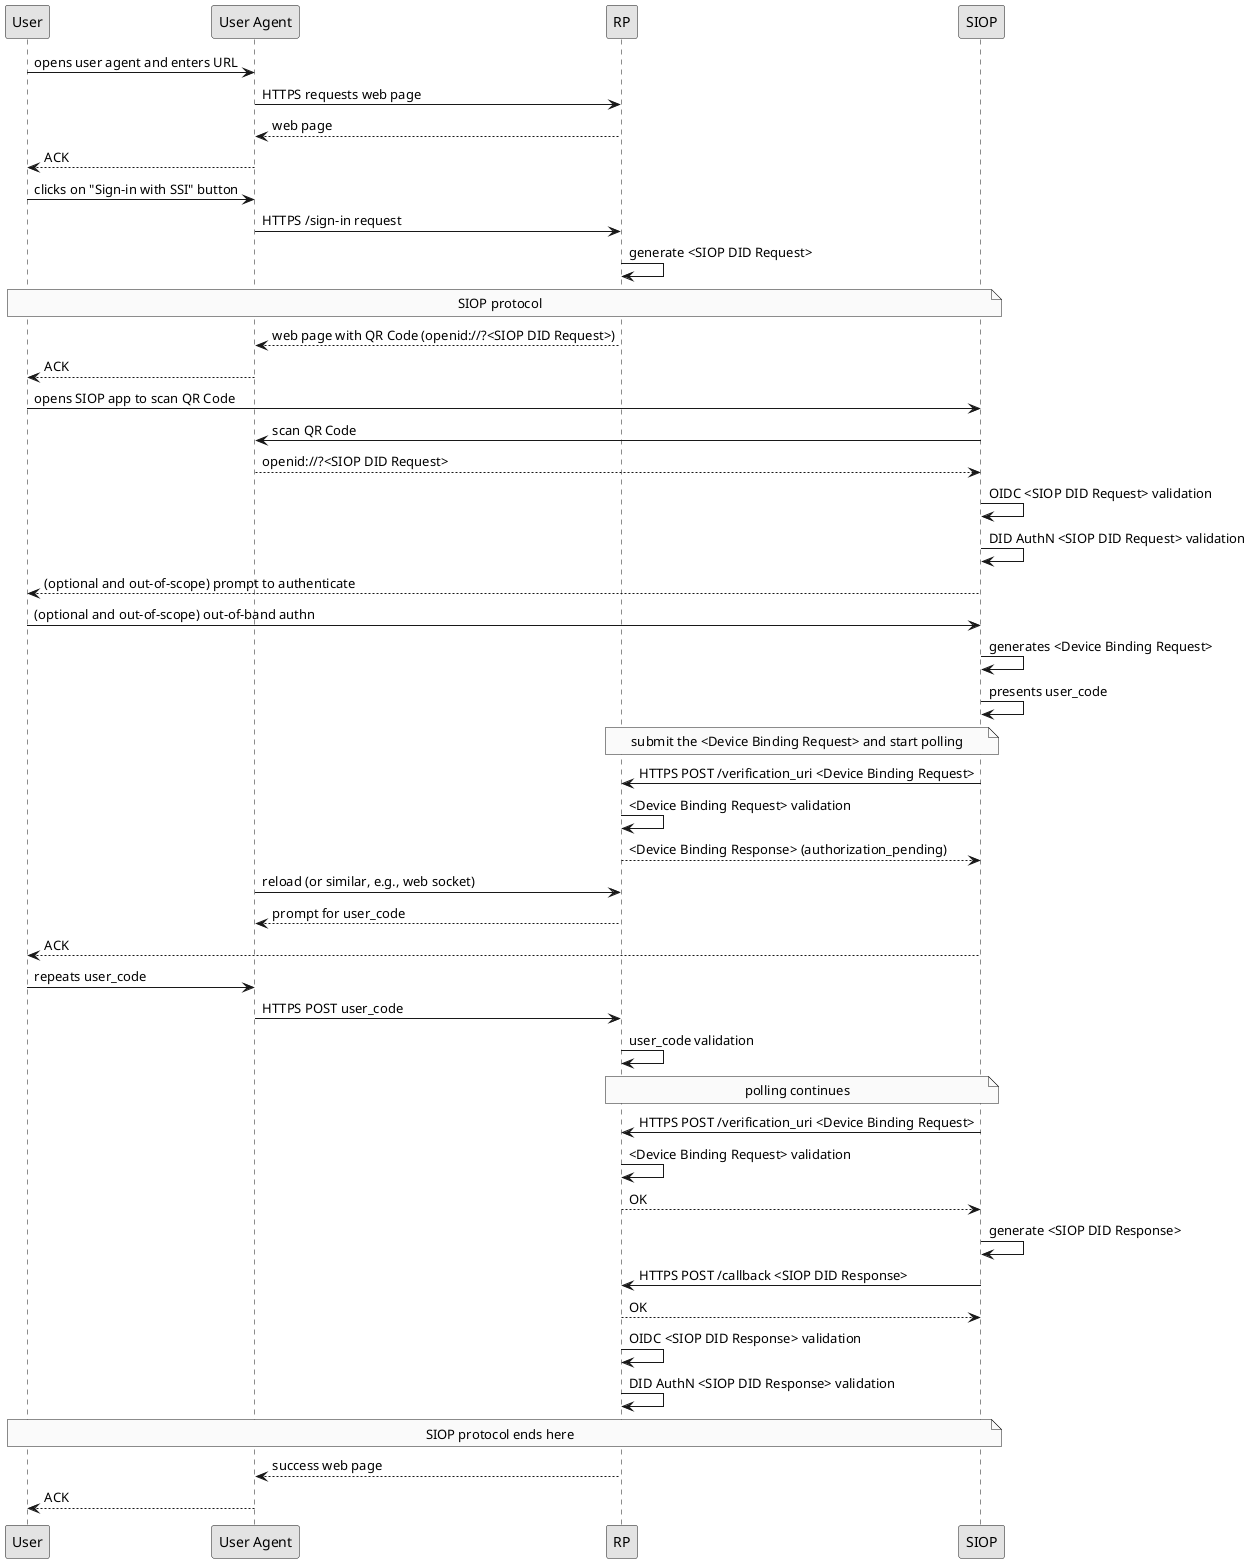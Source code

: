 @startuml

skinparam monochrome true

participant User as User
participant "User Agent" as UA
participant RP as RP
participant "SIOP" as IW

User -> UA : opens user agent and enters URL
UA -> RP : HTTPS requests web page
RP --> UA : web page
UA --> User : ACK
User -> UA : clicks on "Sign-in with SSI" button
UA -> RP : HTTPS /sign-in request
RP -> RP : generate <SIOP DID Request>

Note over User, IW: SIOP protocol
RP --> UA : web page with QR Code (openid://?<SIOP DID Request>)
UA --> User : ACK

User -> IW : opens SIOP app to scan QR Code
IW -> UA :  scan QR Code
UA --> IW : openid://?<SIOP DID Request>
IW -> IW : OIDC <SIOP DID Request> validation
IW -> IW : DID AuthN <SIOP DID Request> validation

IW --> User : (optional and out-of-scope) prompt to authenticate
User -> IW : (optional and out-of-scope) out-of-band authn

IW -> IW: generates <Device Binding Request>
IW -> IW: presents user_code

Note over IW, RP: submit the <Device Binding Request> and start polling
IW -> RP: HTTPS POST /verification_uri <Device Binding Request>
RP -> RP: <Device Binding Request> validation
RP --> IW: <Device Binding Response> (authorization_pending)

UA -> RP: reload (or similar, e.g., web socket)
RP --> UA: prompt for user_code
IW --> User: ACK

User -> UA: repeats user_code
UA -> RP: HTTPS POST user_code
RP -> RP: user_code validation

Note over IW, RP: polling continues
IW -> RP: HTTPS POST /verification_uri <Device Binding Request>
RP -> RP: <Device Binding Request> validation
RP --> IW: OK

IW -> IW : generate <SIOP DID Response>
IW -> RP : HTTPS POST /callback <SIOP DID Response>
RP --> IW: OK
RP -> RP : OIDC <SIOP DID Response> validation
RP -> RP : DID AuthN <SIOP DID Response> validation

Note over User, IW: SIOP protocol ends here

RP --> UA : success web page
UA --> User : ACK
@enduml

